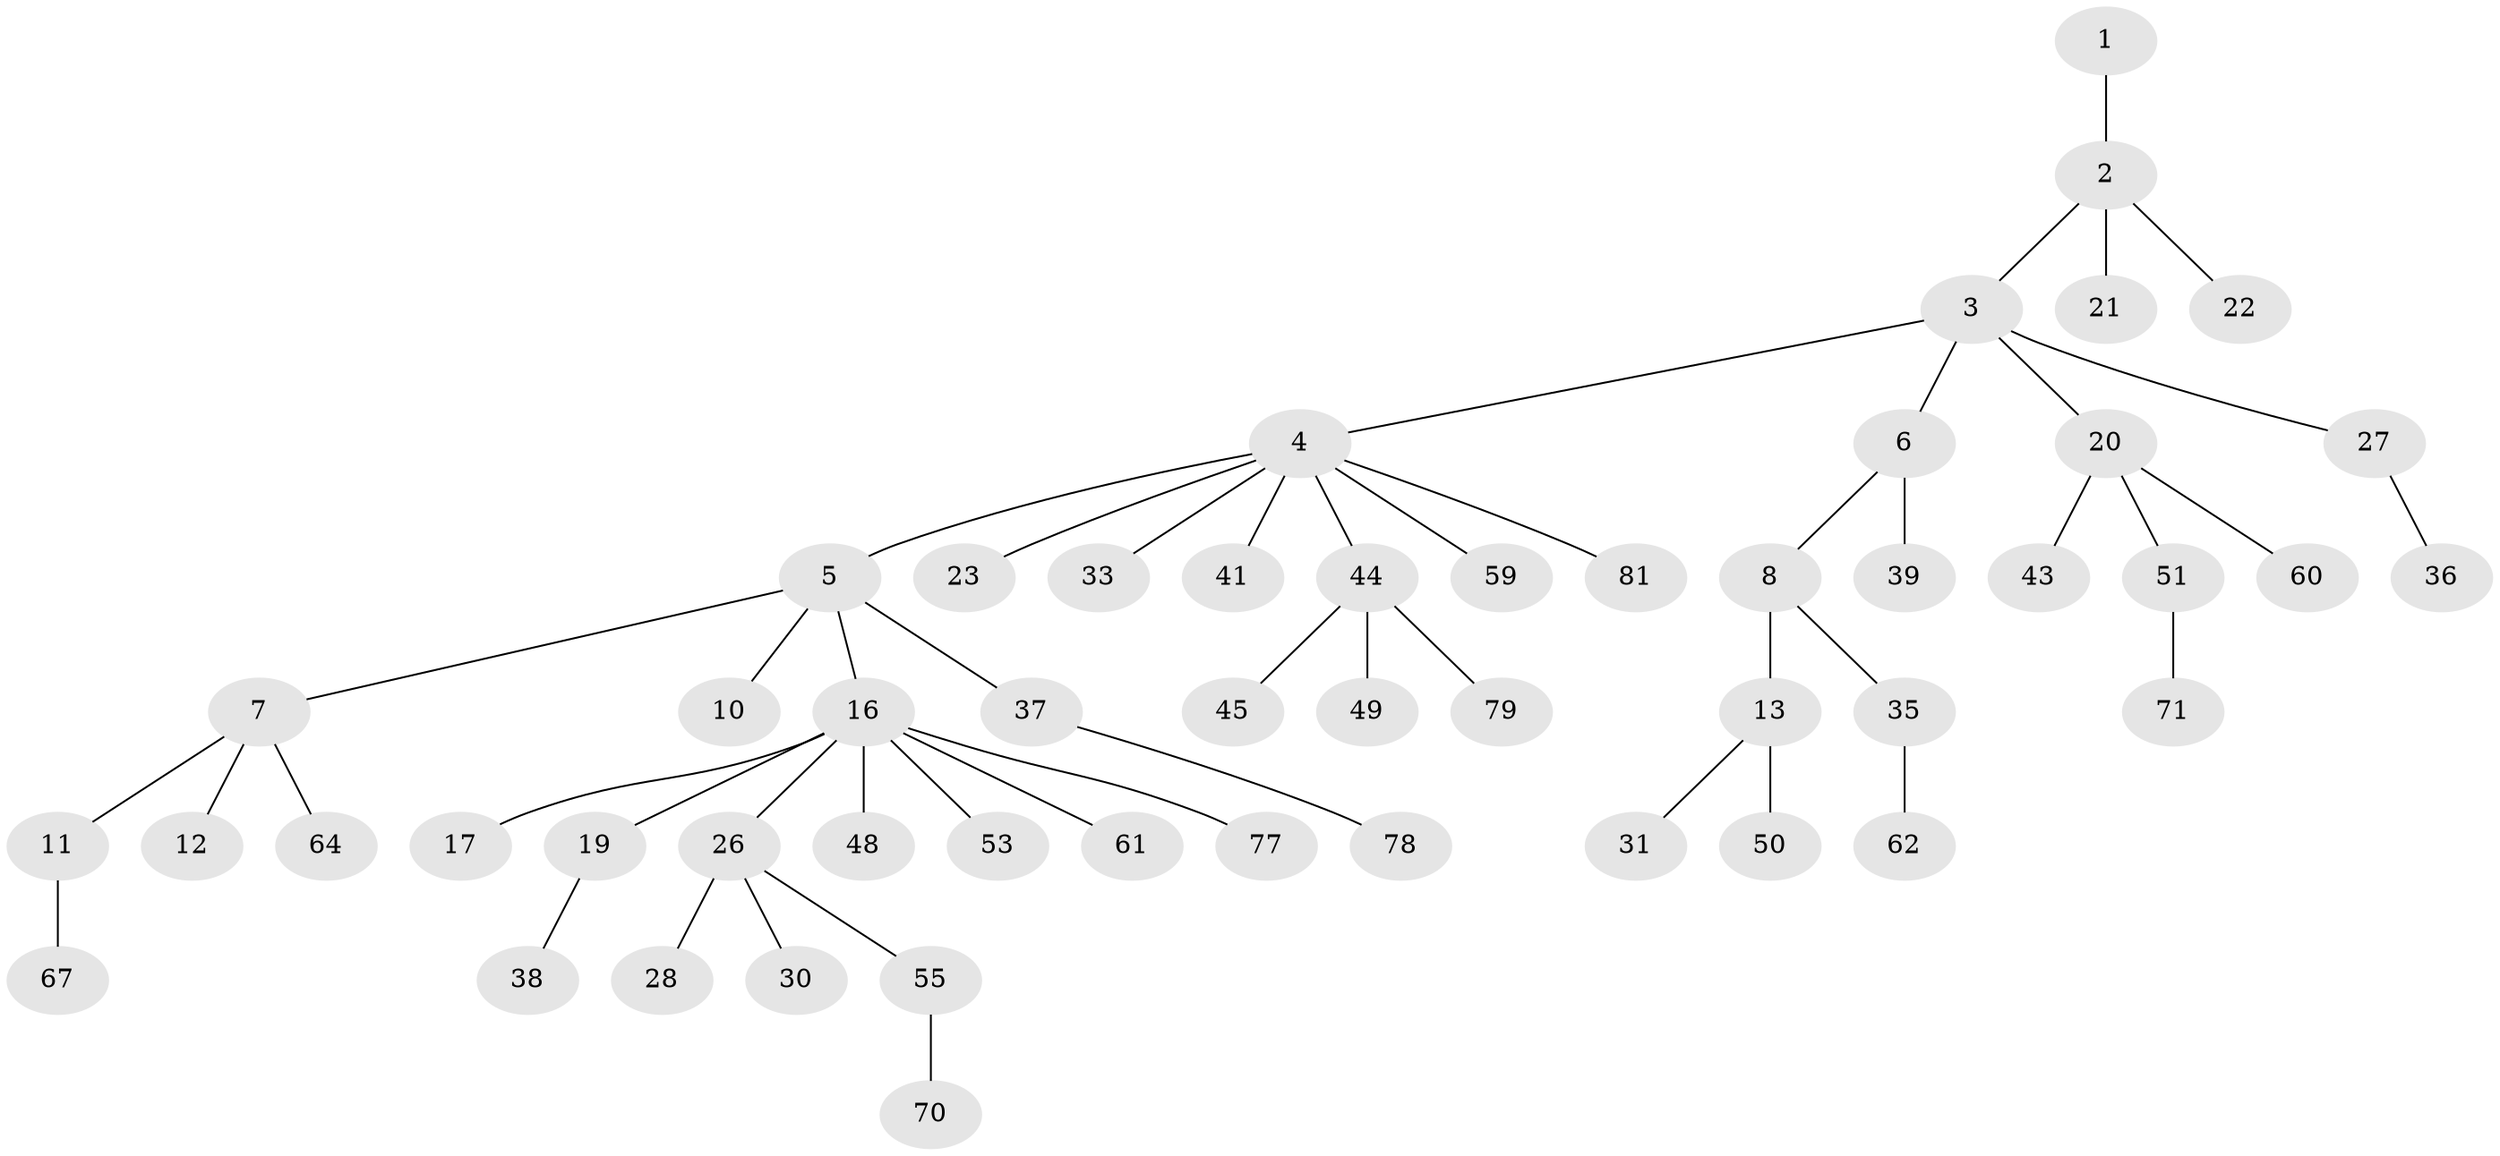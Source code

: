 // Generated by graph-tools (version 1.1) at 2025/24/03/03/25 07:24:07]
// undirected, 52 vertices, 51 edges
graph export_dot {
graph [start="1"]
  node [color=gray90,style=filled];
  1 [super="+72"];
  2 [super="+46"];
  3 [super="+15"];
  4 [super="+9"];
  5;
  6 [super="+24"];
  7 [super="+14"];
  8;
  10;
  11 [super="+34"];
  12 [super="+68"];
  13 [super="+47"];
  16 [super="+18"];
  17;
  19 [super="+65"];
  20 [super="+32"];
  21;
  22 [super="+54"];
  23 [super="+25"];
  26 [super="+29"];
  27;
  28 [super="+42"];
  30;
  31 [super="+57"];
  33 [super="+66"];
  35 [super="+40"];
  36 [super="+73"];
  37 [super="+63"];
  38;
  39;
  41;
  43 [super="+58"];
  44 [super="+56"];
  45 [super="+52"];
  48 [super="+76"];
  49 [super="+74"];
  50;
  51;
  53;
  55 [super="+69"];
  59;
  60;
  61;
  62;
  64;
  67;
  70 [super="+80"];
  71 [super="+75"];
  77;
  78;
  79;
  81;
  1 -- 2;
  2 -- 3;
  2 -- 21;
  2 -- 22;
  3 -- 4;
  3 -- 6;
  3 -- 27;
  3 -- 20;
  4 -- 5;
  4 -- 23;
  4 -- 33;
  4 -- 41;
  4 -- 59;
  4 -- 81;
  4 -- 44;
  5 -- 7;
  5 -- 10;
  5 -- 16;
  5 -- 37;
  6 -- 8;
  6 -- 39;
  7 -- 11;
  7 -- 12;
  7 -- 64;
  8 -- 13;
  8 -- 35;
  11 -- 67;
  13 -- 31;
  13 -- 50;
  16 -- 17;
  16 -- 19;
  16 -- 26;
  16 -- 53;
  16 -- 77;
  16 -- 48;
  16 -- 61;
  19 -- 38;
  20 -- 51;
  20 -- 60;
  20 -- 43;
  26 -- 28;
  26 -- 30;
  26 -- 55;
  27 -- 36;
  35 -- 62;
  37 -- 78;
  44 -- 45;
  44 -- 49;
  44 -- 79;
  51 -- 71;
  55 -- 70;
}

